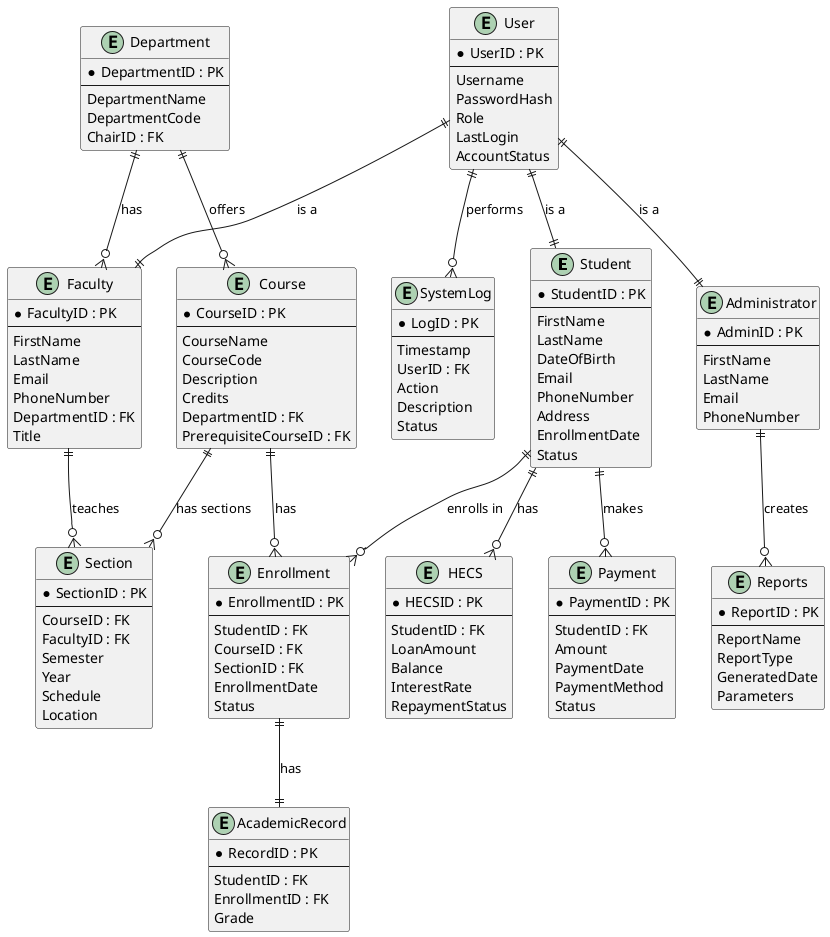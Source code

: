 @startuml UCMS_ERD

' Define entity types
entity "Student" as Student {
  * StudentID : PK
  --
  FirstName
  LastName
  DateOfBirth
  Email
  PhoneNumber
  Address
  EnrollmentDate
  Status
}

entity "Faculty" as Faculty {
  * FacultyID : PK
  --
  FirstName
  LastName
  Email
  PhoneNumber
  DepartmentID : FK
  Title
}

entity "Course" as Course {
  * CourseID : PK
  --
  CourseName
  CourseCode
  Description
  Credits
  DepartmentID : FK
  PrerequisiteCourseID : FK
}

entity "Enrollment" as Enrollment {
  * EnrollmentID : PK
  --
  StudentID : FK
  CourseID : FK
  SectionID : FK
  EnrollmentDate
  Status
}

entity "Section" as Section {
  * SectionID : PK
  --
  CourseID : FK
  FacultyID : FK
  Semester
  Year
  Schedule
  Location
}

entity "AcademicRecord" as AcademicRecord {
  * RecordID : PK
  --
  StudentID : FK
  EnrollmentID : FK
  Grade
}

entity "HECS" as HECS {
  * HECSID : PK
  --
  StudentID : FK
  LoanAmount
  Balance
  InterestRate
  RepaymentStatus
}


entity "Administrator" as Administrator {
  * AdminID : PK
  --
  FirstName
  LastName
  Email
  PhoneNumber
}

entity "Reports" as Reports {
  * ReportID : PK
  --
  ReportName
  ReportType
  GeneratedDate
  Parameters
}

entity "Payment" as Payment {
  * PaymentID : PK
  --
  StudentID : FK
  Amount
  PaymentDate
  PaymentMethod
  Status
}

entity "SystemLog" as SystemLog {
  * LogID : PK
  --
  Timestamp
  UserID : FK
  Action
  Description
  Status
}

entity "User" as User {
  * UserID : PK
  --
  Username
  PasswordHash
  Role
  LastLogin
  AccountStatus
}

' Define relationships with cardinality

' Student ↔ Enrollment
Student ||--o{ Enrollment : "enrolls in"

' Course ↔ Enrollment
Course ||--o{ Enrollment : "has"

' Course ↔ Section
Course ||--o{ Section : "has sections"

' Faculty ↔ Section
Faculty ||--o{ Section : "teaches"

' Department ↔ Faculty
entity "Department" as Department {
  * DepartmentID : PK
  --
  DepartmentName
  DepartmentCode
  ChairID : FK
}

Department ||--o{ Faculty : "has"

' Department ↔ Course
Department ||--o{ Course : "offers"

' Enrollment ↔ AcademicRecord
Enrollment ||--|| AcademicRecord : "has"

' Student ↔ HECS
Student ||--o{ HECS : "has"

' Administrator ↔ ReportingTool
Administrator ||--o{ Reports : "creates"

' Student ↔ Payment
Student ||--o{ Payment : "makes"

' SystemLog ↔ User
User ||--o{ SystemLog : "performs"

' User ↔ Student, Faculty, Administrator
User ||--|| Student : "is a"
User ||--|| Faculty : "is a"
User ||--|| Administrator : "is a"

@enduml